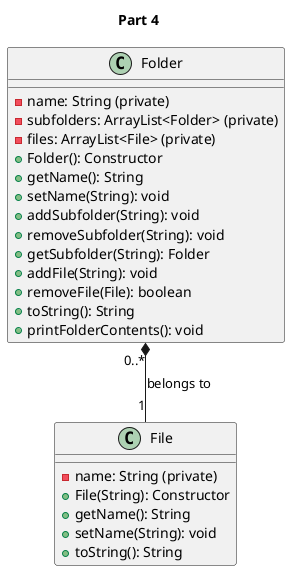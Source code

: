 @startuml
title Part 4

class Folder {
- name: String (private)
- subfolders: ArrayList<Folder> (private)
- files: ArrayList<File> (private)
+ Folder(): Constructor
+ getName(): String
+ setName(String): void
+ addSubfolder(String): void
+ removeSubfolder(String): void
+ getSubfolder(String): Folder
+ addFile(String): void
+ removeFile(File): boolean
+ toString(): String
+ printFolderContents(): void
}

class File {
- name: String (private)
+ File(String): Constructor
+ getName(): String
+ setName(String): void
+ toString(): String

}

Folder "0..*" *-- "1" File: belongs to
@enduml
